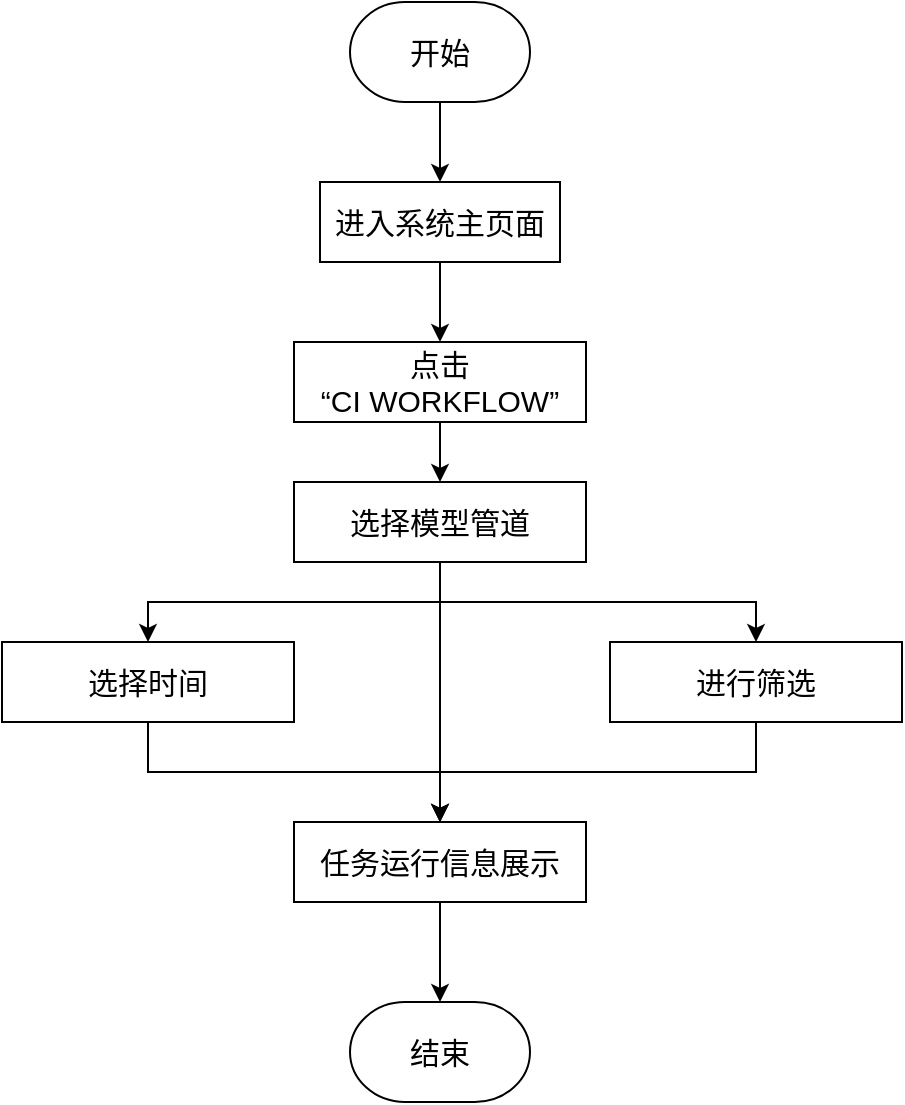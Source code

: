 <mxfile version="14.6.9" type="github">
  <diagram id="n87L2U8wkpmtv-38984O" name="第 1 页">
    <mxGraphModel dx="782" dy="437" grid="1" gridSize="10" guides="1" tooltips="1" connect="1" arrows="1" fold="1" page="1" pageScale="1" pageWidth="827" pageHeight="1169" math="0" shadow="0">
      <root>
        <mxCell id="0" />
        <mxCell id="1" parent="0" />
        <mxCell id="TYqqyXj6VG3_gaBh5XJg-9" style="edgeStyle=orthogonalEdgeStyle;rounded=0;orthogonalLoop=1;jettySize=auto;html=1;exitX=0.5;exitY=1;exitDx=0;exitDy=0;exitPerimeter=0;entryX=0.5;entryY=0;entryDx=0;entryDy=0;" edge="1" parent="1" source="TYqqyXj6VG3_gaBh5XJg-1" target="TYqqyXj6VG3_gaBh5XJg-2">
          <mxGeometry relative="1" as="geometry" />
        </mxCell>
        <mxCell id="TYqqyXj6VG3_gaBh5XJg-1" value="开始" style="strokeWidth=1;html=1;shape=mxgraph.flowchart.terminator;whiteSpace=wrap;rounded=1;glass=0;fontSize=15;" vertex="1" parent="1">
          <mxGeometry x="310" y="40" width="90" height="50" as="geometry" />
        </mxCell>
        <mxCell id="TYqqyXj6VG3_gaBh5XJg-10" style="edgeStyle=orthogonalEdgeStyle;rounded=0;orthogonalLoop=1;jettySize=auto;html=1;exitX=0.5;exitY=1;exitDx=0;exitDy=0;" edge="1" parent="1" source="TYqqyXj6VG3_gaBh5XJg-2" target="TYqqyXj6VG3_gaBh5XJg-3">
          <mxGeometry relative="1" as="geometry" />
        </mxCell>
        <mxCell id="TYqqyXj6VG3_gaBh5XJg-2" value="&lt;font style=&quot;font-size: 15px&quot;&gt;进入系统主页面&lt;/font&gt;" style="rounded=0;whiteSpace=wrap;html=1;" vertex="1" parent="1">
          <mxGeometry x="295" y="130" width="120" height="40" as="geometry" />
        </mxCell>
        <mxCell id="TYqqyXj6VG3_gaBh5XJg-11" style="edgeStyle=orthogonalEdgeStyle;rounded=0;orthogonalLoop=1;jettySize=auto;html=1;exitX=0.5;exitY=1;exitDx=0;exitDy=0;" edge="1" parent="1" source="TYqqyXj6VG3_gaBh5XJg-3" target="TYqqyXj6VG3_gaBh5XJg-6">
          <mxGeometry relative="1" as="geometry" />
        </mxCell>
        <mxCell id="TYqqyXj6VG3_gaBh5XJg-3" value="&lt;span style=&quot;font-size: 15px&quot;&gt;点击&lt;br&gt;“CI WORKFLOW”&lt;/span&gt;" style="rounded=0;whiteSpace=wrap;html=1;" vertex="1" parent="1">
          <mxGeometry x="282" y="210" width="146" height="40" as="geometry" />
        </mxCell>
        <mxCell id="TYqqyXj6VG3_gaBh5XJg-15" style="edgeStyle=orthogonalEdgeStyle;rounded=0;orthogonalLoop=1;jettySize=auto;html=1;exitX=0.5;exitY=1;exitDx=0;exitDy=0;" edge="1" parent="1" source="TYqqyXj6VG3_gaBh5XJg-4" target="TYqqyXj6VG3_gaBh5XJg-7">
          <mxGeometry relative="1" as="geometry" />
        </mxCell>
        <mxCell id="TYqqyXj6VG3_gaBh5XJg-4" value="&lt;span style=&quot;font-size: 15px&quot;&gt;选择时间&lt;/span&gt;" style="rounded=0;whiteSpace=wrap;html=1;" vertex="1" parent="1">
          <mxGeometry x="136" y="360" width="146" height="40" as="geometry" />
        </mxCell>
        <mxCell id="TYqqyXj6VG3_gaBh5XJg-16" style="edgeStyle=orthogonalEdgeStyle;rounded=0;orthogonalLoop=1;jettySize=auto;html=1;exitX=0.5;exitY=1;exitDx=0;exitDy=0;" edge="1" parent="1" source="TYqqyXj6VG3_gaBh5XJg-5" target="TYqqyXj6VG3_gaBh5XJg-7">
          <mxGeometry relative="1" as="geometry" />
        </mxCell>
        <mxCell id="TYqqyXj6VG3_gaBh5XJg-5" value="&lt;span style=&quot;font-size: 15px&quot;&gt;进行筛选&lt;/span&gt;" style="rounded=0;whiteSpace=wrap;html=1;" vertex="1" parent="1">
          <mxGeometry x="440" y="360" width="146" height="40" as="geometry" />
        </mxCell>
        <mxCell id="TYqqyXj6VG3_gaBh5XJg-12" style="edgeStyle=orthogonalEdgeStyle;rounded=0;orthogonalLoop=1;jettySize=auto;html=1;exitX=0.5;exitY=1;exitDx=0;exitDy=0;" edge="1" parent="1" source="TYqqyXj6VG3_gaBh5XJg-6" target="TYqqyXj6VG3_gaBh5XJg-4">
          <mxGeometry relative="1" as="geometry" />
        </mxCell>
        <mxCell id="TYqqyXj6VG3_gaBh5XJg-13" style="edgeStyle=orthogonalEdgeStyle;rounded=0;orthogonalLoop=1;jettySize=auto;html=1;exitX=0.5;exitY=1;exitDx=0;exitDy=0;" edge="1" parent="1" source="TYqqyXj6VG3_gaBh5XJg-6" target="TYqqyXj6VG3_gaBh5XJg-5">
          <mxGeometry relative="1" as="geometry" />
        </mxCell>
        <mxCell id="TYqqyXj6VG3_gaBh5XJg-14" style="edgeStyle=orthogonalEdgeStyle;rounded=0;orthogonalLoop=1;jettySize=auto;html=1;exitX=0.5;exitY=1;exitDx=0;exitDy=0;entryX=0.5;entryY=0;entryDx=0;entryDy=0;" edge="1" parent="1" source="TYqqyXj6VG3_gaBh5XJg-6" target="TYqqyXj6VG3_gaBh5XJg-7">
          <mxGeometry relative="1" as="geometry" />
        </mxCell>
        <mxCell id="TYqqyXj6VG3_gaBh5XJg-6" value="&lt;span style=&quot;font-size: 15px&quot;&gt;选择模型管道&lt;/span&gt;" style="rounded=0;whiteSpace=wrap;html=1;" vertex="1" parent="1">
          <mxGeometry x="282" y="280" width="146" height="40" as="geometry" />
        </mxCell>
        <mxCell id="TYqqyXj6VG3_gaBh5XJg-17" style="edgeStyle=orthogonalEdgeStyle;rounded=0;orthogonalLoop=1;jettySize=auto;html=1;exitX=0.5;exitY=1;exitDx=0;exitDy=0;" edge="1" parent="1" source="TYqqyXj6VG3_gaBh5XJg-7" target="TYqqyXj6VG3_gaBh5XJg-8">
          <mxGeometry relative="1" as="geometry" />
        </mxCell>
        <mxCell id="TYqqyXj6VG3_gaBh5XJg-7" value="&lt;span style=&quot;font-size: 15px&quot;&gt;任务运行信息展示&lt;/span&gt;" style="rounded=0;whiteSpace=wrap;html=1;" vertex="1" parent="1">
          <mxGeometry x="282" y="450" width="146" height="40" as="geometry" />
        </mxCell>
        <mxCell id="TYqqyXj6VG3_gaBh5XJg-8" value="结束" style="strokeWidth=1;html=1;shape=mxgraph.flowchart.terminator;whiteSpace=wrap;rounded=1;glass=0;fontSize=15;" vertex="1" parent="1">
          <mxGeometry x="310" y="540" width="90" height="50" as="geometry" />
        </mxCell>
      </root>
    </mxGraphModel>
  </diagram>
</mxfile>

